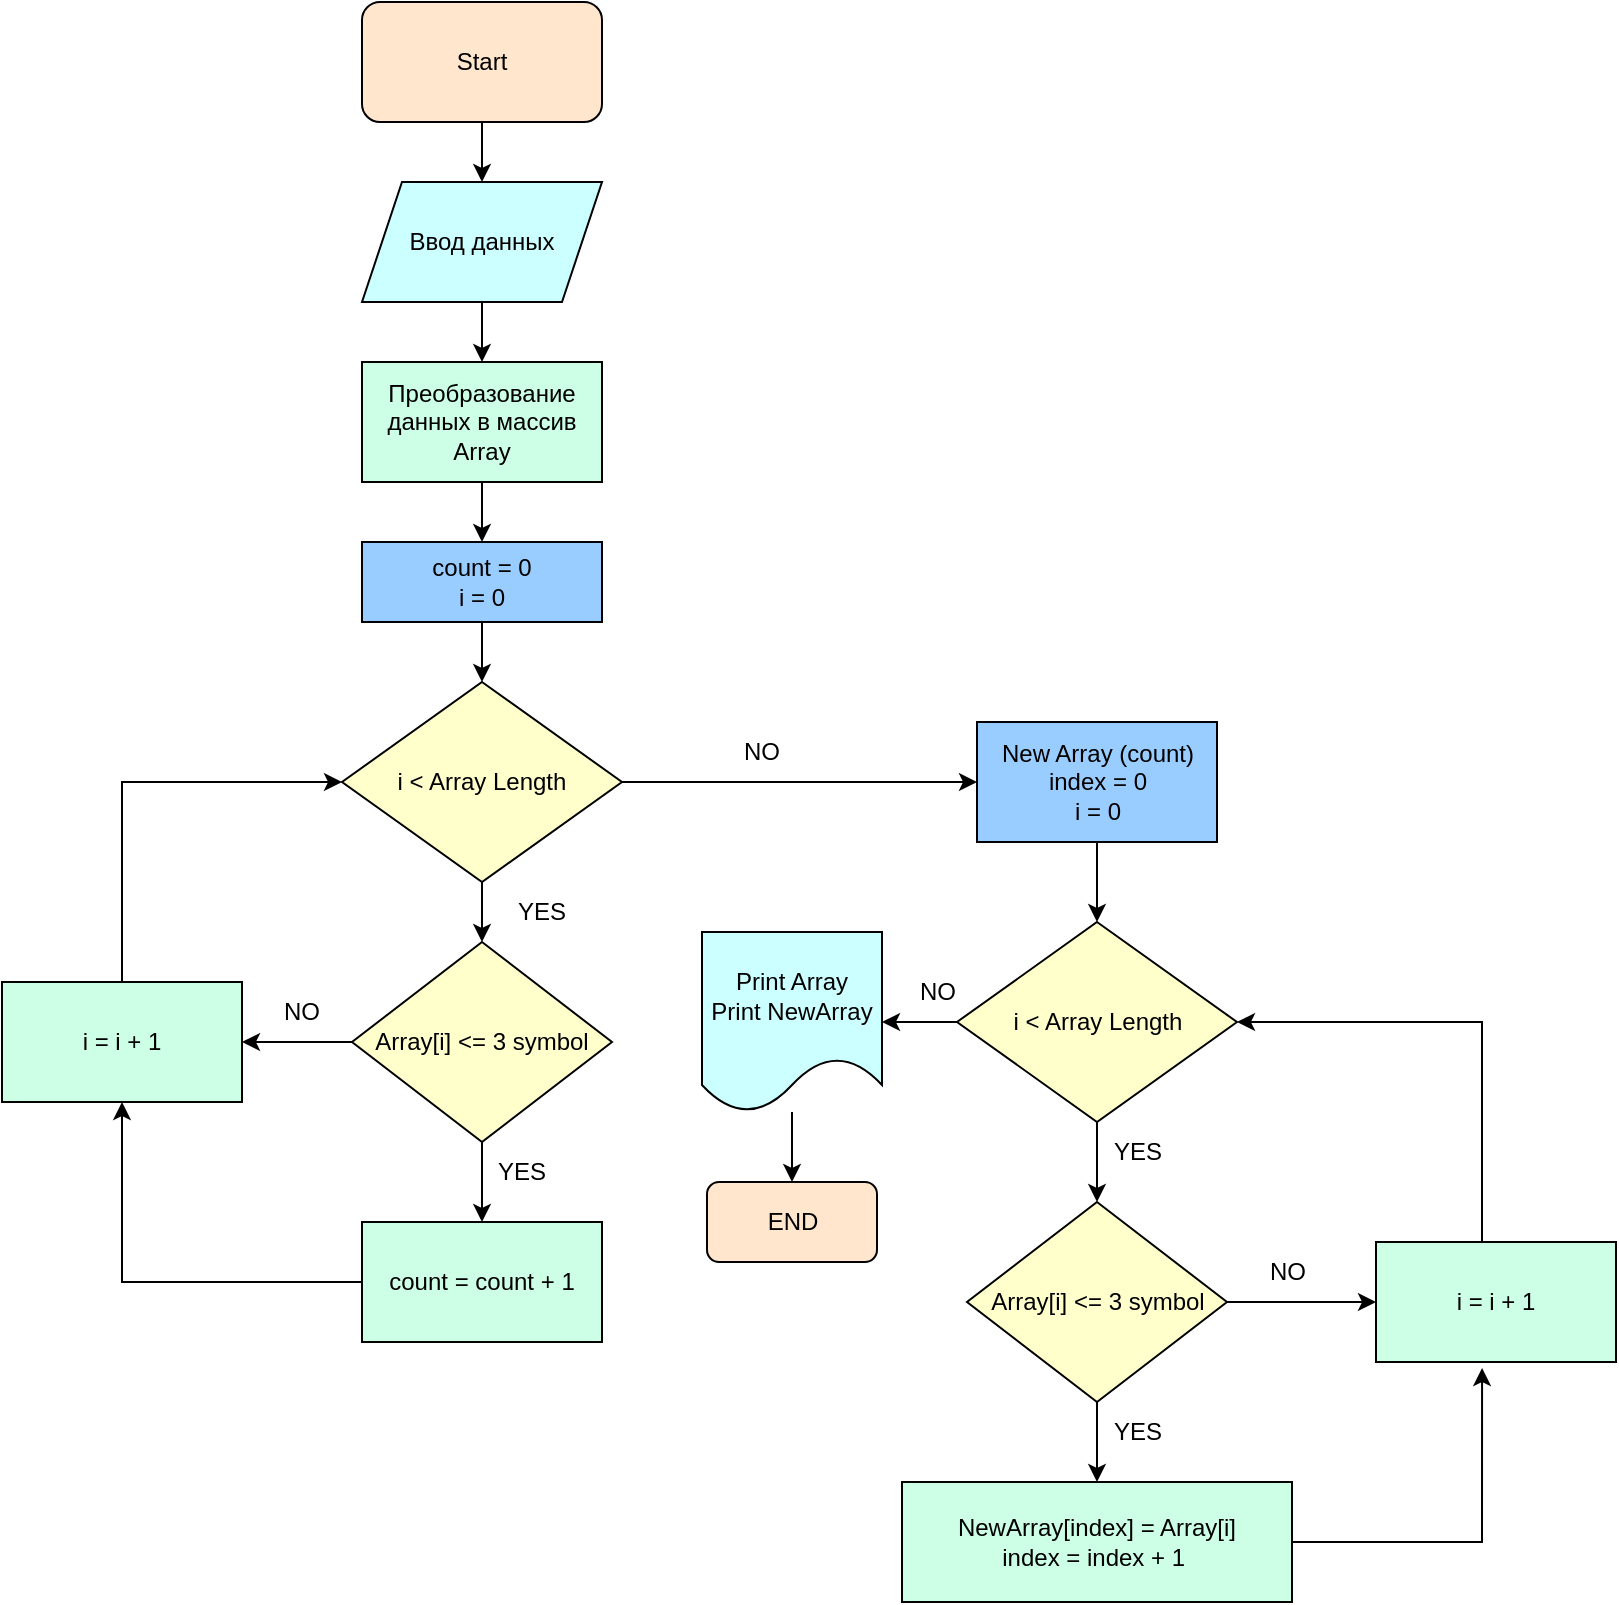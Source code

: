 <mxfile version="24.4.9" type="device">
  <diagram name="Страница — 1" id="OJCkUUhJ9qYwiEFvfOcE">
    <mxGraphModel dx="1142" dy="781" grid="1" gridSize="10" guides="1" tooltips="1" connect="1" arrows="1" fold="1" page="1" pageScale="1" pageWidth="827" pageHeight="1169" math="0" shadow="0">
      <root>
        <mxCell id="0" />
        <mxCell id="1" parent="0" />
        <mxCell id="92o-dQL9P5QSU42QE1Ju-9" value="" style="edgeStyle=orthogonalEdgeStyle;rounded=0;orthogonalLoop=1;jettySize=auto;html=1;" edge="1" parent="1" source="92o-dQL9P5QSU42QE1Ju-1" target="92o-dQL9P5QSU42QE1Ju-2">
          <mxGeometry relative="1" as="geometry" />
        </mxCell>
        <mxCell id="92o-dQL9P5QSU42QE1Ju-1" value="Start" style="rounded=1;whiteSpace=wrap;html=1;fillColor=#FFE6CC;" vertex="1" parent="1">
          <mxGeometry x="320" y="30" width="120" height="60" as="geometry" />
        </mxCell>
        <mxCell id="92o-dQL9P5QSU42QE1Ju-10" value="" style="edgeStyle=orthogonalEdgeStyle;rounded=0;orthogonalLoop=1;jettySize=auto;html=1;" edge="1" parent="1" source="92o-dQL9P5QSU42QE1Ju-2" target="92o-dQL9P5QSU42QE1Ju-3">
          <mxGeometry relative="1" as="geometry" />
        </mxCell>
        <mxCell id="92o-dQL9P5QSU42QE1Ju-2" value="Ввод данных" style="shape=parallelogram;perimeter=parallelogramPerimeter;whiteSpace=wrap;html=1;fixedSize=1;fillColor=#CCFFFF;" vertex="1" parent="1">
          <mxGeometry x="320" y="120" width="120" height="60" as="geometry" />
        </mxCell>
        <mxCell id="92o-dQL9P5QSU42QE1Ju-11" value="" style="edgeStyle=orthogonalEdgeStyle;rounded=0;orthogonalLoop=1;jettySize=auto;html=1;" edge="1" parent="1" source="92o-dQL9P5QSU42QE1Ju-3" target="92o-dQL9P5QSU42QE1Ju-5">
          <mxGeometry relative="1" as="geometry" />
        </mxCell>
        <mxCell id="92o-dQL9P5QSU42QE1Ju-3" value="Преобразование данных в массив&lt;div&gt;Array&lt;/div&gt;" style="rounded=0;whiteSpace=wrap;html=1;fillColor=#CCFFE6;" vertex="1" parent="1">
          <mxGeometry x="320" y="210" width="120" height="60" as="geometry" />
        </mxCell>
        <mxCell id="92o-dQL9P5QSU42QE1Ju-13" value="" style="edgeStyle=orthogonalEdgeStyle;rounded=0;orthogonalLoop=1;jettySize=auto;html=1;" edge="1" parent="1" source="92o-dQL9P5QSU42QE1Ju-4" target="92o-dQL9P5QSU42QE1Ju-7">
          <mxGeometry relative="1" as="geometry" />
        </mxCell>
        <mxCell id="92o-dQL9P5QSU42QE1Ju-22" value="" style="edgeStyle=orthogonalEdgeStyle;rounded=0;orthogonalLoop=1;jettySize=auto;html=1;" edge="1" parent="1" source="92o-dQL9P5QSU42QE1Ju-4" target="92o-dQL9P5QSU42QE1Ju-21">
          <mxGeometry relative="1" as="geometry" />
        </mxCell>
        <mxCell id="92o-dQL9P5QSU42QE1Ju-4" value="i &amp;lt; Array Length" style="rhombus;whiteSpace=wrap;html=1;fillColor=#FFFFCC;" vertex="1" parent="1">
          <mxGeometry x="310" y="370" width="140" height="100" as="geometry" />
        </mxCell>
        <mxCell id="92o-dQL9P5QSU42QE1Ju-12" value="" style="edgeStyle=orthogonalEdgeStyle;rounded=0;orthogonalLoop=1;jettySize=auto;html=1;" edge="1" parent="1" source="92o-dQL9P5QSU42QE1Ju-5" target="92o-dQL9P5QSU42QE1Ju-4">
          <mxGeometry relative="1" as="geometry" />
        </mxCell>
        <mxCell id="92o-dQL9P5QSU42QE1Ju-5" value="count = 0&lt;div&gt;i = 0&lt;/div&gt;" style="rounded=0;whiteSpace=wrap;html=1;fillColor=#99CCFF;" vertex="1" parent="1">
          <mxGeometry x="320" y="300" width="120" height="40" as="geometry" />
        </mxCell>
        <mxCell id="92o-dQL9P5QSU42QE1Ju-6" value="count = count + 1" style="rounded=0;whiteSpace=wrap;html=1;fillColor=#CCFFE6;" vertex="1" parent="1">
          <mxGeometry x="320" y="640" width="120" height="60" as="geometry" />
        </mxCell>
        <mxCell id="92o-dQL9P5QSU42QE1Ju-14" value="" style="edgeStyle=orthogonalEdgeStyle;rounded=0;orthogonalLoop=1;jettySize=auto;html=1;" edge="1" parent="1" source="92o-dQL9P5QSU42QE1Ju-7" target="92o-dQL9P5QSU42QE1Ju-6">
          <mxGeometry relative="1" as="geometry" />
        </mxCell>
        <mxCell id="92o-dQL9P5QSU42QE1Ju-17" value="" style="edgeStyle=orthogonalEdgeStyle;rounded=0;orthogonalLoop=1;jettySize=auto;html=1;" edge="1" parent="1" source="92o-dQL9P5QSU42QE1Ju-7" target="92o-dQL9P5QSU42QE1Ju-8">
          <mxGeometry relative="1" as="geometry" />
        </mxCell>
        <mxCell id="92o-dQL9P5QSU42QE1Ju-7" value="Array[i] &amp;lt;= 3 symbol" style="rhombus;whiteSpace=wrap;html=1;fillColor=#FFFFCC;" vertex="1" parent="1">
          <mxGeometry x="315" y="500" width="130" height="100" as="geometry" />
        </mxCell>
        <mxCell id="92o-dQL9P5QSU42QE1Ju-8" value="i = i + 1" style="rounded=0;whiteSpace=wrap;html=1;fillColor=#CCFFE6;" vertex="1" parent="1">
          <mxGeometry x="140" y="520" width="120" height="60" as="geometry" />
        </mxCell>
        <mxCell id="92o-dQL9P5QSU42QE1Ju-15" value="" style="endArrow=classic;html=1;rounded=0;exitX=0;exitY=0.5;exitDx=0;exitDy=0;" edge="1" parent="1" source="92o-dQL9P5QSU42QE1Ju-6">
          <mxGeometry width="50" height="50" relative="1" as="geometry">
            <mxPoint x="150" y="630" as="sourcePoint" />
            <mxPoint x="200" y="580" as="targetPoint" />
            <Array as="points">
              <mxPoint x="200" y="670" />
            </Array>
          </mxGeometry>
        </mxCell>
        <mxCell id="92o-dQL9P5QSU42QE1Ju-16" value="" style="endArrow=classic;html=1;rounded=0;entryX=0;entryY=0.5;entryDx=0;entryDy=0;exitX=0.5;exitY=0;exitDx=0;exitDy=0;" edge="1" parent="1" source="92o-dQL9P5QSU42QE1Ju-8" target="92o-dQL9P5QSU42QE1Ju-4">
          <mxGeometry width="50" height="50" relative="1" as="geometry">
            <mxPoint x="200" y="510" as="sourcePoint" />
            <mxPoint x="250" y="460" as="targetPoint" />
            <Array as="points">
              <mxPoint x="200" y="420" />
            </Array>
          </mxGeometry>
        </mxCell>
        <mxCell id="92o-dQL9P5QSU42QE1Ju-18" value="YES" style="text;html=1;align=center;verticalAlign=middle;whiteSpace=wrap;rounded=0;" vertex="1" parent="1">
          <mxGeometry x="380" y="470" width="60" height="30" as="geometry" />
        </mxCell>
        <mxCell id="92o-dQL9P5QSU42QE1Ju-19" value="YES" style="text;html=1;align=center;verticalAlign=middle;whiteSpace=wrap;rounded=0;" vertex="1" parent="1">
          <mxGeometry x="370" y="600" width="60" height="30" as="geometry" />
        </mxCell>
        <mxCell id="92o-dQL9P5QSU42QE1Ju-20" value="NO" style="text;html=1;align=center;verticalAlign=middle;whiteSpace=wrap;rounded=0;" vertex="1" parent="1">
          <mxGeometry x="260" y="520" width="60" height="30" as="geometry" />
        </mxCell>
        <mxCell id="92o-dQL9P5QSU42QE1Ju-26" value="" style="edgeStyle=orthogonalEdgeStyle;rounded=0;orthogonalLoop=1;jettySize=auto;html=1;" edge="1" parent="1" source="92o-dQL9P5QSU42QE1Ju-21" target="92o-dQL9P5QSU42QE1Ju-25">
          <mxGeometry relative="1" as="geometry" />
        </mxCell>
        <mxCell id="92o-dQL9P5QSU42QE1Ju-21" value="New Array (count)&lt;div&gt;index = 0&lt;/div&gt;&lt;div&gt;i = 0&lt;/div&gt;" style="rounded=0;whiteSpace=wrap;html=1;fillColor=#99CCFF;" vertex="1" parent="1">
          <mxGeometry x="627.5" y="390" width="120" height="60" as="geometry" />
        </mxCell>
        <mxCell id="92o-dQL9P5QSU42QE1Ju-23" value="NO" style="text;html=1;align=center;verticalAlign=middle;whiteSpace=wrap;rounded=0;" vertex="1" parent="1">
          <mxGeometry x="490" y="390" width="60" height="30" as="geometry" />
        </mxCell>
        <mxCell id="92o-dQL9P5QSU42QE1Ju-31" value="" style="edgeStyle=orthogonalEdgeStyle;rounded=0;orthogonalLoop=1;jettySize=auto;html=1;" edge="1" parent="1" source="92o-dQL9P5QSU42QE1Ju-24" target="92o-dQL9P5QSU42QE1Ju-30">
          <mxGeometry relative="1" as="geometry" />
        </mxCell>
        <mxCell id="92o-dQL9P5QSU42QE1Ju-35" value="" style="edgeStyle=orthogonalEdgeStyle;rounded=0;orthogonalLoop=1;jettySize=auto;html=1;" edge="1" parent="1" source="92o-dQL9P5QSU42QE1Ju-24" target="92o-dQL9P5QSU42QE1Ju-33">
          <mxGeometry relative="1" as="geometry" />
        </mxCell>
        <mxCell id="92o-dQL9P5QSU42QE1Ju-24" value="Array[i] &amp;lt;= 3 symbol" style="rhombus;whiteSpace=wrap;html=1;fillColor=#FFFFCC;" vertex="1" parent="1">
          <mxGeometry x="622.5" y="630" width="130" height="100" as="geometry" />
        </mxCell>
        <mxCell id="92o-dQL9P5QSU42QE1Ju-27" value="" style="edgeStyle=orthogonalEdgeStyle;rounded=0;orthogonalLoop=1;jettySize=auto;html=1;" edge="1" parent="1" source="92o-dQL9P5QSU42QE1Ju-25" target="92o-dQL9P5QSU42QE1Ju-24">
          <mxGeometry relative="1" as="geometry" />
        </mxCell>
        <mxCell id="92o-dQL9P5QSU42QE1Ju-40" value="" style="edgeStyle=orthogonalEdgeStyle;rounded=0;orthogonalLoop=1;jettySize=auto;html=1;" edge="1" parent="1" source="92o-dQL9P5QSU42QE1Ju-25" target="92o-dQL9P5QSU42QE1Ju-38">
          <mxGeometry relative="1" as="geometry" />
        </mxCell>
        <mxCell id="92o-dQL9P5QSU42QE1Ju-25" value="i &amp;lt; Array Length" style="rhombus;whiteSpace=wrap;html=1;fillColor=#FFFFCC;" vertex="1" parent="1">
          <mxGeometry x="617.5" y="490" width="140" height="100" as="geometry" />
        </mxCell>
        <mxCell id="92o-dQL9P5QSU42QE1Ju-29" value="YES" style="text;html=1;align=center;verticalAlign=middle;whiteSpace=wrap;rounded=0;" vertex="1" parent="1">
          <mxGeometry x="677.5" y="590" width="60" height="30" as="geometry" />
        </mxCell>
        <mxCell id="92o-dQL9P5QSU42QE1Ju-30" value="NewArray[index] = Array[i]&lt;div&gt;index = index + 1&amp;nbsp;&lt;/div&gt;" style="rounded=0;whiteSpace=wrap;html=1;fillColor=#CCFFE6;" vertex="1" parent="1">
          <mxGeometry x="590" y="770" width="195" height="60" as="geometry" />
        </mxCell>
        <mxCell id="92o-dQL9P5QSU42QE1Ju-32" value="YES" style="text;html=1;align=center;verticalAlign=middle;whiteSpace=wrap;rounded=0;" vertex="1" parent="1">
          <mxGeometry x="677.5" y="730" width="60" height="30" as="geometry" />
        </mxCell>
        <mxCell id="92o-dQL9P5QSU42QE1Ju-33" value="i = i + 1" style="rounded=0;whiteSpace=wrap;html=1;fillColor=#CCFFE6;" vertex="1" parent="1">
          <mxGeometry x="827" y="650" width="120" height="60" as="geometry" />
        </mxCell>
        <mxCell id="92o-dQL9P5QSU42QE1Ju-34" value="" style="endArrow=classic;html=1;rounded=0;entryX=0.442;entryY=1.05;entryDx=0;entryDy=0;entryPerimeter=0;" edge="1" parent="1" target="92o-dQL9P5QSU42QE1Ju-33">
          <mxGeometry width="50" height="50" relative="1" as="geometry">
            <mxPoint x="785" y="800" as="sourcePoint" />
            <mxPoint x="835" y="750" as="targetPoint" />
            <Array as="points">
              <mxPoint x="880" y="800" />
            </Array>
          </mxGeometry>
        </mxCell>
        <mxCell id="92o-dQL9P5QSU42QE1Ju-36" value="NO" style="text;html=1;align=center;verticalAlign=middle;whiteSpace=wrap;rounded=0;" vertex="1" parent="1">
          <mxGeometry x="752.5" y="650" width="60" height="30" as="geometry" />
        </mxCell>
        <mxCell id="92o-dQL9P5QSU42QE1Ju-37" value="" style="endArrow=classic;html=1;rounded=0;entryX=1;entryY=0.5;entryDx=0;entryDy=0;" edge="1" parent="1" target="92o-dQL9P5QSU42QE1Ju-25">
          <mxGeometry width="50" height="50" relative="1" as="geometry">
            <mxPoint x="880" y="650" as="sourcePoint" />
            <mxPoint x="930" y="600" as="targetPoint" />
            <Array as="points">
              <mxPoint x="880" y="540" />
            </Array>
          </mxGeometry>
        </mxCell>
        <mxCell id="92o-dQL9P5QSU42QE1Ju-42" value="" style="edgeStyle=orthogonalEdgeStyle;rounded=0;orthogonalLoop=1;jettySize=auto;html=1;" edge="1" parent="1" source="92o-dQL9P5QSU42QE1Ju-38" target="92o-dQL9P5QSU42QE1Ju-39">
          <mxGeometry relative="1" as="geometry" />
        </mxCell>
        <mxCell id="92o-dQL9P5QSU42QE1Ju-38" value="Print Array&lt;div&gt;Print NewArray&lt;/div&gt;" style="shape=document;whiteSpace=wrap;html=1;boundedLbl=1;fillColor=#CCFFFF;" vertex="1" parent="1">
          <mxGeometry x="490" y="495" width="90" height="90" as="geometry" />
        </mxCell>
        <mxCell id="92o-dQL9P5QSU42QE1Ju-39" value="END" style="rounded=1;whiteSpace=wrap;html=1;fillColor=#FFE6CC;" vertex="1" parent="1">
          <mxGeometry x="492.5" y="620" width="85" height="40" as="geometry" />
        </mxCell>
        <mxCell id="92o-dQL9P5QSU42QE1Ju-43" value="NO" style="text;html=1;align=center;verticalAlign=middle;whiteSpace=wrap;rounded=0;" vertex="1" parent="1">
          <mxGeometry x="577.5" y="510" width="60" height="30" as="geometry" />
        </mxCell>
      </root>
    </mxGraphModel>
  </diagram>
</mxfile>

